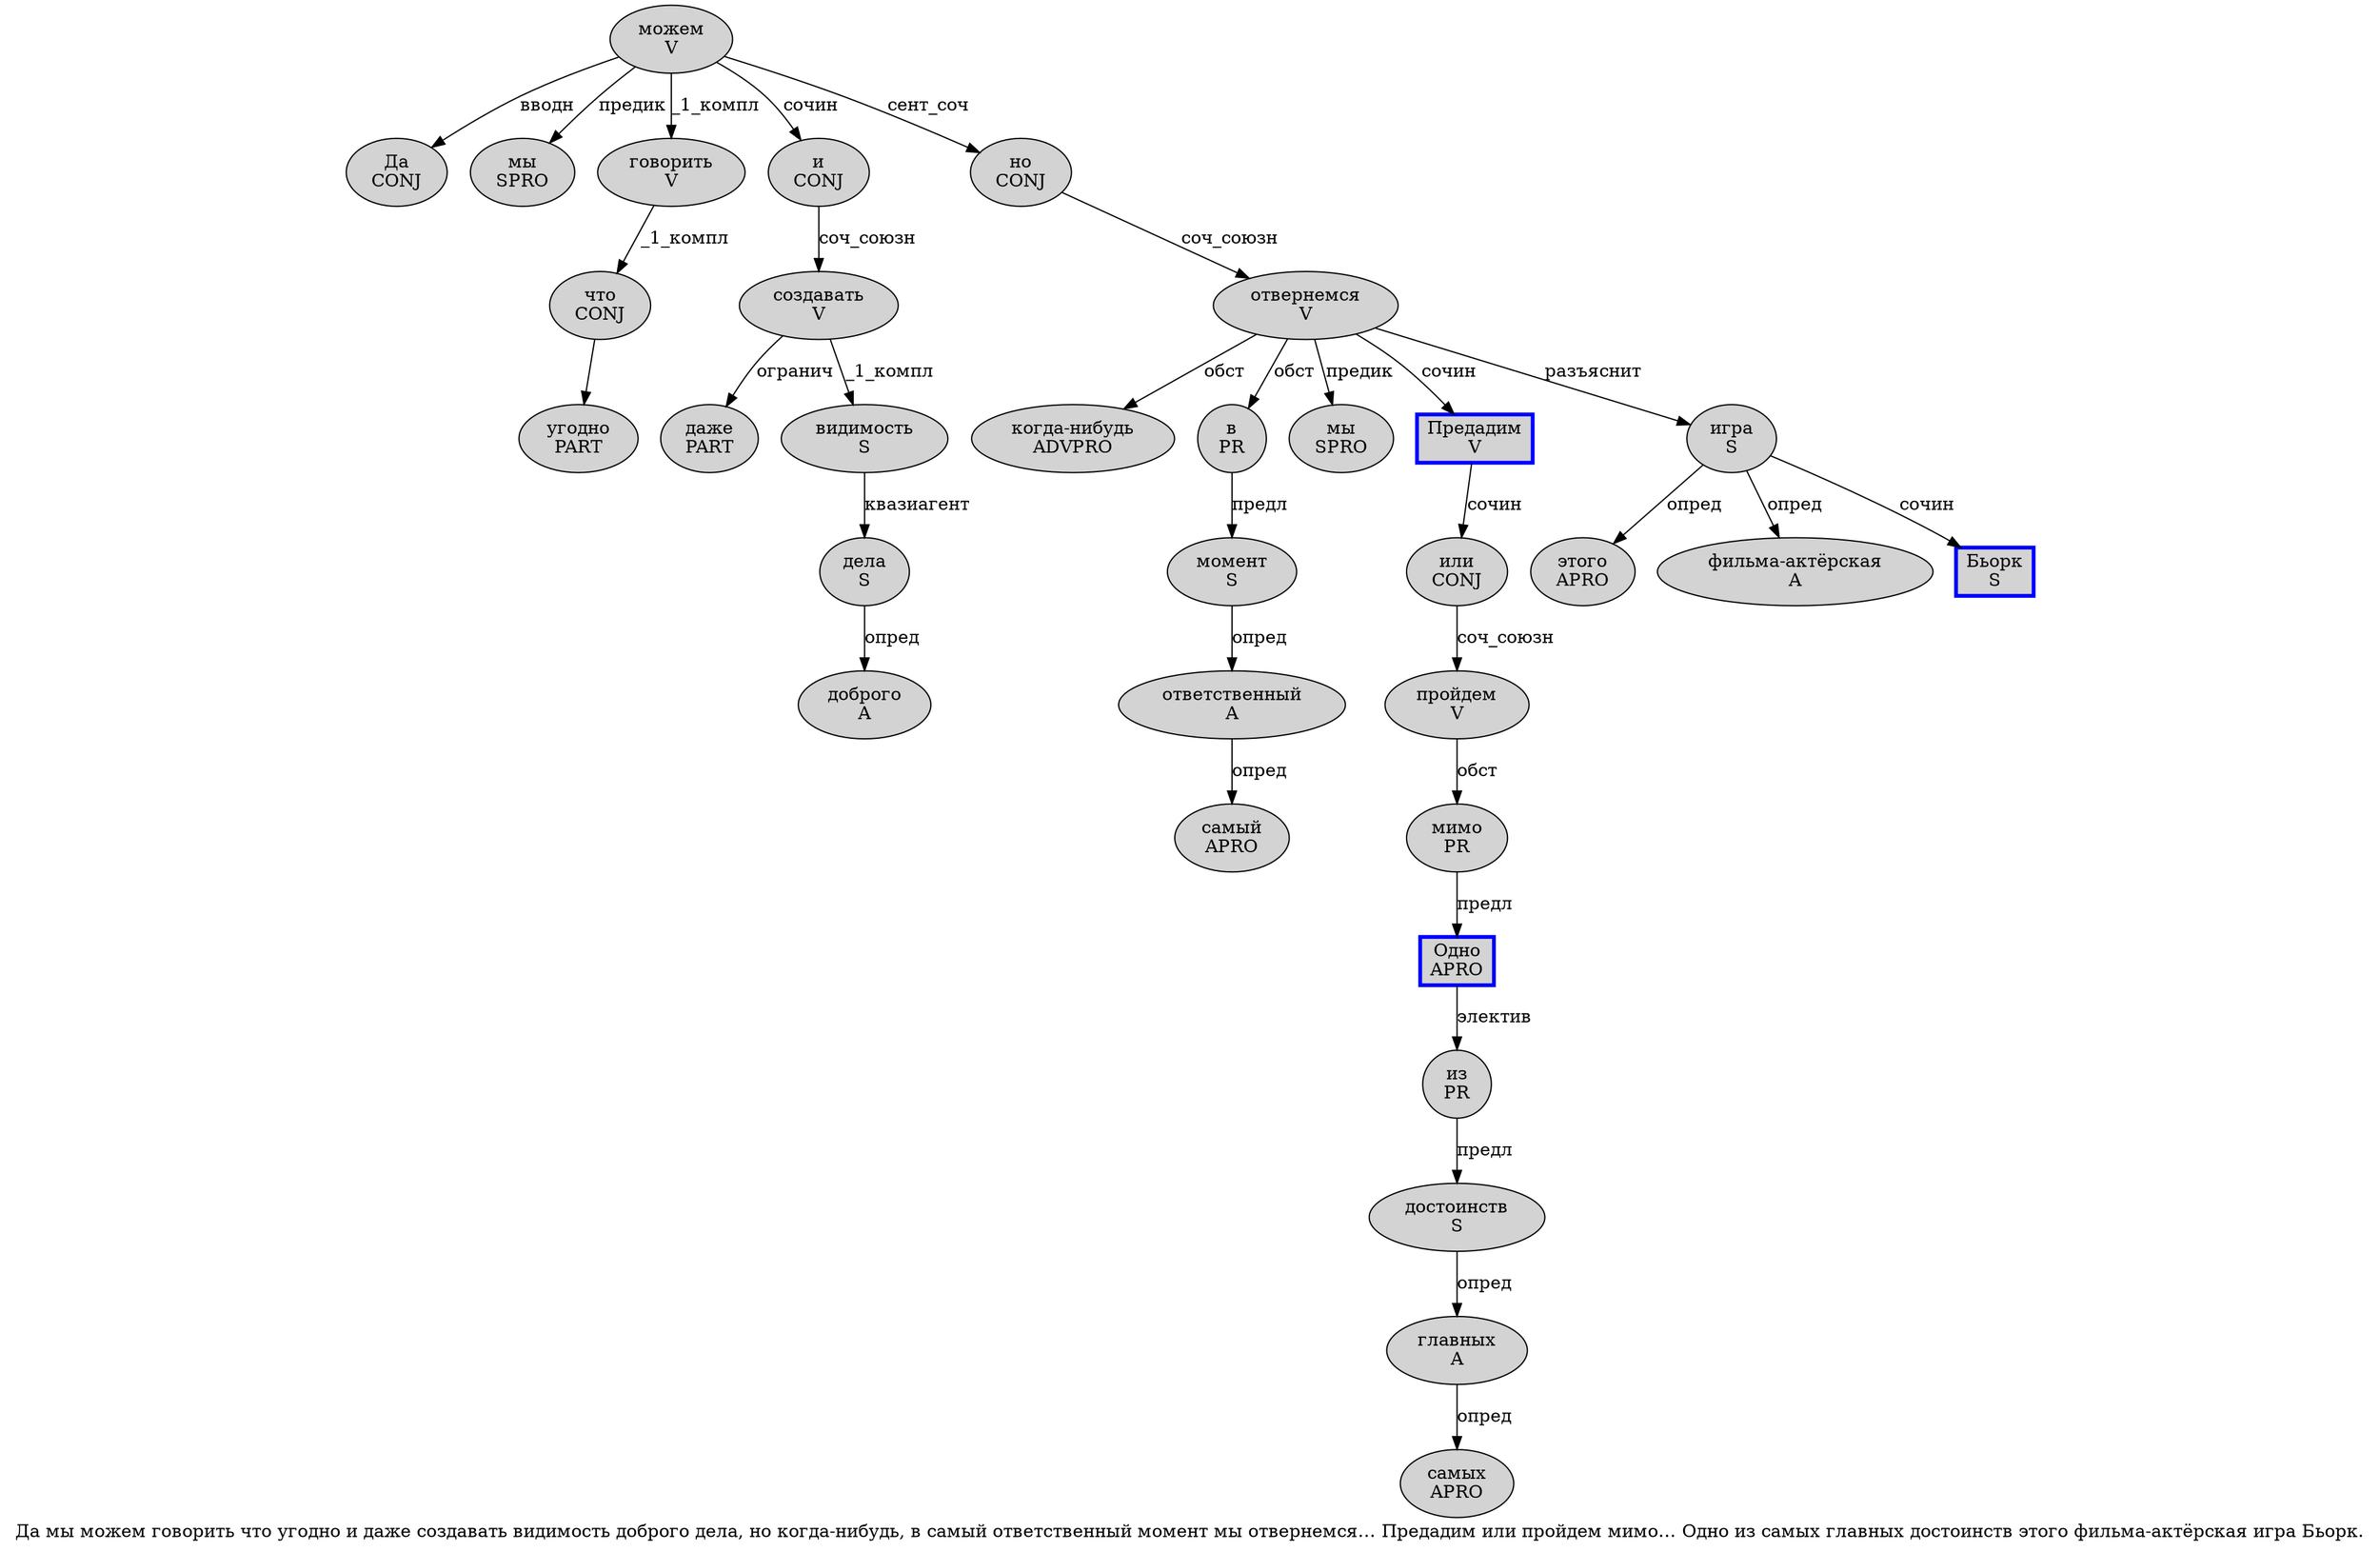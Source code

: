 digraph SENTENCE_1615 {
	graph [label="Да мы можем говорить что угодно и даже создавать видимость доброго дела, но когда-нибудь, в самый ответственный момент мы отвернемся… Предадим или пройдем мимо… Одно из самых главных достоинств этого фильма-актёрская игра Бьорк."]
	node [style=filled]
		0 [label="Да
CONJ" color="" fillcolor=lightgray penwidth=1 shape=ellipse]
		1 [label="мы
SPRO" color="" fillcolor=lightgray penwidth=1 shape=ellipse]
		2 [label="можем
V" color="" fillcolor=lightgray penwidth=1 shape=ellipse]
		3 [label="говорить
V" color="" fillcolor=lightgray penwidth=1 shape=ellipse]
		4 [label="что
CONJ" color="" fillcolor=lightgray penwidth=1 shape=ellipse]
		5 [label="угодно
PART" color="" fillcolor=lightgray penwidth=1 shape=ellipse]
		6 [label="и
CONJ" color="" fillcolor=lightgray penwidth=1 shape=ellipse]
		7 [label="даже
PART" color="" fillcolor=lightgray penwidth=1 shape=ellipse]
		8 [label="создавать
V" color="" fillcolor=lightgray penwidth=1 shape=ellipse]
		9 [label="видимость
S" color="" fillcolor=lightgray penwidth=1 shape=ellipse]
		10 [label="доброго
A" color="" fillcolor=lightgray penwidth=1 shape=ellipse]
		11 [label="дела
S" color="" fillcolor=lightgray penwidth=1 shape=ellipse]
		13 [label="но
CONJ" color="" fillcolor=lightgray penwidth=1 shape=ellipse]
		14 [label="когда-нибудь
ADVPRO" color="" fillcolor=lightgray penwidth=1 shape=ellipse]
		16 [label="в
PR" color="" fillcolor=lightgray penwidth=1 shape=ellipse]
		17 [label="самый
APRO" color="" fillcolor=lightgray penwidth=1 shape=ellipse]
		18 [label="ответственный
A" color="" fillcolor=lightgray penwidth=1 shape=ellipse]
		19 [label="момент
S" color="" fillcolor=lightgray penwidth=1 shape=ellipse]
		20 [label="мы
SPRO" color="" fillcolor=lightgray penwidth=1 shape=ellipse]
		21 [label="отвернемся
V" color="" fillcolor=lightgray penwidth=1 shape=ellipse]
		23 [label="Предадим
V" color=blue fillcolor=lightgray penwidth=3 shape=box]
		24 [label="или
CONJ" color="" fillcolor=lightgray penwidth=1 shape=ellipse]
		25 [label="пройдем
V" color="" fillcolor=lightgray penwidth=1 shape=ellipse]
		26 [label="мимо
PR" color="" fillcolor=lightgray penwidth=1 shape=ellipse]
		28 [label="Одно
APRO" color=blue fillcolor=lightgray penwidth=3 shape=box]
		29 [label="из
PR" color="" fillcolor=lightgray penwidth=1 shape=ellipse]
		30 [label="самых
APRO" color="" fillcolor=lightgray penwidth=1 shape=ellipse]
		31 [label="главных
A" color="" fillcolor=lightgray penwidth=1 shape=ellipse]
		32 [label="достоинств
S" color="" fillcolor=lightgray penwidth=1 shape=ellipse]
		33 [label="этого
APRO" color="" fillcolor=lightgray penwidth=1 shape=ellipse]
		34 [label="фильма-актёрская
A" color="" fillcolor=lightgray penwidth=1 shape=ellipse]
		35 [label="игра
S" color="" fillcolor=lightgray penwidth=1 shape=ellipse]
		36 [label="Бьорк
S" color=blue fillcolor=lightgray penwidth=3 shape=box]
			28 -> 29 [label="электив"]
			35 -> 33 [label="опред"]
			35 -> 34 [label="опред"]
			35 -> 36 [label="сочин"]
			11 -> 10 [label="опред"]
			21 -> 14 [label="обст"]
			21 -> 16 [label="обст"]
			21 -> 20 [label="предик"]
			21 -> 23 [label="сочин"]
			21 -> 35 [label="разъяснит"]
			6 -> 8 [label="соч_союзн"]
			4 -> 5
			32 -> 31 [label="опред"]
			8 -> 7 [label="огранич"]
			8 -> 9 [label="_1_компл"]
			29 -> 32 [label="предл"]
			3 -> 4 [label="_1_компл"]
			9 -> 11 [label="квазиагент"]
			26 -> 28 [label="предл"]
			23 -> 24 [label="сочин"]
			2 -> 0 [label="вводн"]
			2 -> 1 [label="предик"]
			2 -> 3 [label="_1_компл"]
			2 -> 6 [label="сочин"]
			2 -> 13 [label="сент_соч"]
			16 -> 19 [label="предл"]
			31 -> 30 [label="опред"]
			25 -> 26 [label="обст"]
			19 -> 18 [label="опред"]
			18 -> 17 [label="опред"]
			24 -> 25 [label="соч_союзн"]
			13 -> 21 [label="соч_союзн"]
}